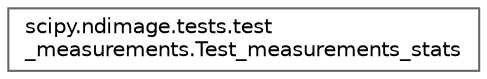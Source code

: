 digraph "Graphical Class Hierarchy"
{
 // LATEX_PDF_SIZE
  bgcolor="transparent";
  edge [fontname=Helvetica,fontsize=10,labelfontname=Helvetica,labelfontsize=10];
  node [fontname=Helvetica,fontsize=10,shape=box,height=0.2,width=0.4];
  rankdir="LR";
  Node0 [id="Node000000",label="scipy.ndimage.tests.test\l_measurements.Test_measurements_stats",height=0.2,width=0.4,color="grey40", fillcolor="white", style="filled",URL="$d0/d94/classscipy_1_1ndimage_1_1tests_1_1test__measurements_1_1Test__measurements__stats.html",tooltip=" "];
}
